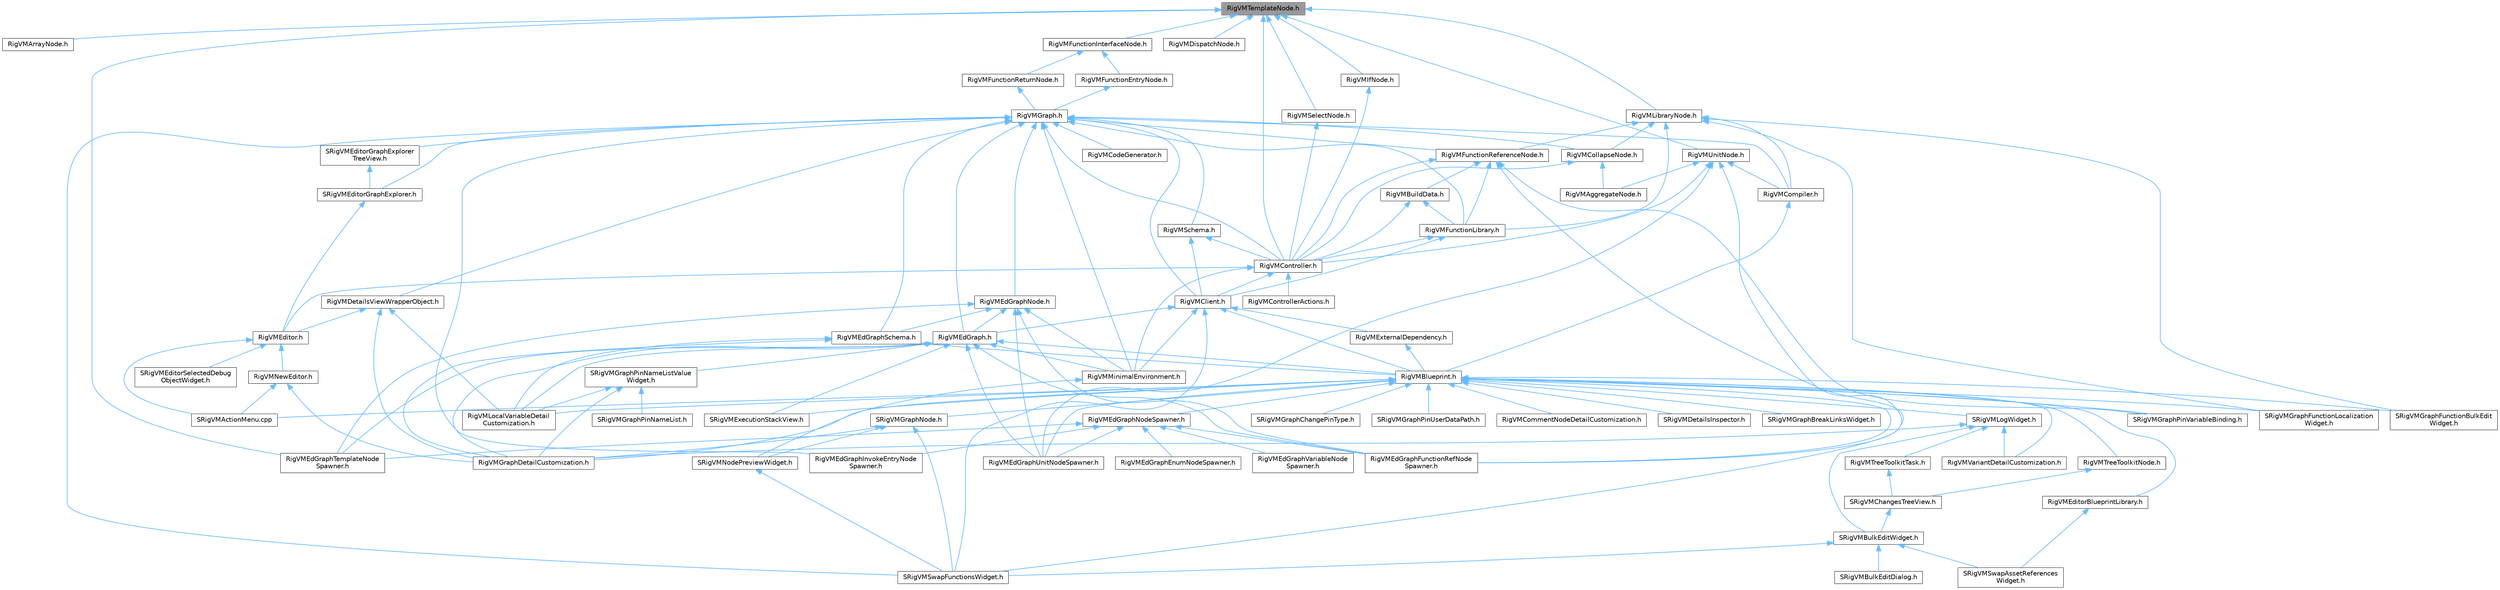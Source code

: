 digraph "RigVMTemplateNode.h"
{
 // INTERACTIVE_SVG=YES
 // LATEX_PDF_SIZE
  bgcolor="transparent";
  edge [fontname=Helvetica,fontsize=10,labelfontname=Helvetica,labelfontsize=10];
  node [fontname=Helvetica,fontsize=10,shape=box,height=0.2,width=0.4];
  Node1 [id="Node000001",label="RigVMTemplateNode.h",height=0.2,width=0.4,color="gray40", fillcolor="grey60", style="filled", fontcolor="black",tooltip=" "];
  Node1 -> Node2 [id="edge1_Node000001_Node000002",dir="back",color="steelblue1",style="solid",tooltip=" "];
  Node2 [id="Node000002",label="RigVMArrayNode.h",height=0.2,width=0.4,color="grey40", fillcolor="white", style="filled",URL="$dd/d66/RigVMArrayNode_8h.html",tooltip=" "];
  Node1 -> Node3 [id="edge2_Node000001_Node000003",dir="back",color="steelblue1",style="solid",tooltip=" "];
  Node3 [id="Node000003",label="RigVMController.h",height=0.2,width=0.4,color="grey40", fillcolor="white", style="filled",URL="$da/d1e/RigVMController_8h.html",tooltip=" "];
  Node3 -> Node4 [id="edge3_Node000003_Node000004",dir="back",color="steelblue1",style="solid",tooltip=" "];
  Node4 [id="Node000004",label="RigVMClient.h",height=0.2,width=0.4,color="grey40", fillcolor="white", style="filled",URL="$db/d93/RigVMClient_8h.html",tooltip=" "];
  Node4 -> Node5 [id="edge4_Node000004_Node000005",dir="back",color="steelblue1",style="solid",tooltip=" "];
  Node5 [id="Node000005",label="RigVMBlueprint.h",height=0.2,width=0.4,color="grey40", fillcolor="white", style="filled",URL="$df/d44/RigVMBlueprint_8h.html",tooltip=" "];
  Node5 -> Node6 [id="edge5_Node000005_Node000006",dir="back",color="steelblue1",style="solid",tooltip=" "];
  Node6 [id="Node000006",label="RigVMCommentNodeDetailCustomization.h",height=0.2,width=0.4,color="grey40", fillcolor="white", style="filled",URL="$de/ddb/RigVMCommentNodeDetailCustomization_8h.html",tooltip=" "];
  Node5 -> Node7 [id="edge6_Node000005_Node000007",dir="back",color="steelblue1",style="solid",tooltip=" "];
  Node7 [id="Node000007",label="RigVMEdGraphFunctionRefNode\lSpawner.h",height=0.2,width=0.4,color="grey40", fillcolor="white", style="filled",URL="$d3/d16/RigVMEdGraphFunctionRefNodeSpawner_8h.html",tooltip=" "];
  Node5 -> Node8 [id="edge7_Node000005_Node000008",dir="back",color="steelblue1",style="solid",tooltip=" "];
  Node8 [id="Node000008",label="RigVMEdGraphNodeSpawner.h",height=0.2,width=0.4,color="grey40", fillcolor="white", style="filled",URL="$d4/d8b/RigVMEdGraphNodeSpawner_8h.html",tooltip=" "];
  Node8 -> Node9 [id="edge8_Node000008_Node000009",dir="back",color="steelblue1",style="solid",tooltip=" "];
  Node9 [id="Node000009",label="RigVMEdGraphEnumNodeSpawner.h",height=0.2,width=0.4,color="grey40", fillcolor="white", style="filled",URL="$d3/dfd/RigVMEdGraphEnumNodeSpawner_8h.html",tooltip=" "];
  Node8 -> Node7 [id="edge9_Node000008_Node000007",dir="back",color="steelblue1",style="solid",tooltip=" "];
  Node8 -> Node10 [id="edge10_Node000008_Node000010",dir="back",color="steelblue1",style="solid",tooltip=" "];
  Node10 [id="Node000010",label="RigVMEdGraphInvokeEntryNode\lSpawner.h",height=0.2,width=0.4,color="grey40", fillcolor="white", style="filled",URL="$d9/de6/RigVMEdGraphInvokeEntryNodeSpawner_8h.html",tooltip=" "];
  Node8 -> Node11 [id="edge11_Node000008_Node000011",dir="back",color="steelblue1",style="solid",tooltip=" "];
  Node11 [id="Node000011",label="RigVMEdGraphTemplateNode\lSpawner.h",height=0.2,width=0.4,color="grey40", fillcolor="white", style="filled",URL="$d9/d6c/RigVMEdGraphTemplateNodeSpawner_8h.html",tooltip=" "];
  Node8 -> Node12 [id="edge12_Node000008_Node000012",dir="back",color="steelblue1",style="solid",tooltip=" "];
  Node12 [id="Node000012",label="RigVMEdGraphUnitNodeSpawner.h",height=0.2,width=0.4,color="grey40", fillcolor="white", style="filled",URL="$d3/d6b/RigVMEdGraphUnitNodeSpawner_8h.html",tooltip=" "];
  Node8 -> Node13 [id="edge13_Node000008_Node000013",dir="back",color="steelblue1",style="solid",tooltip=" "];
  Node13 [id="Node000013",label="RigVMEdGraphVariableNode\lSpawner.h",height=0.2,width=0.4,color="grey40", fillcolor="white", style="filled",URL="$d0/d83/RigVMEdGraphVariableNodeSpawner_8h.html",tooltip=" "];
  Node5 -> Node12 [id="edge14_Node000005_Node000012",dir="back",color="steelblue1",style="solid",tooltip=" "];
  Node5 -> Node14 [id="edge15_Node000005_Node000014",dir="back",color="steelblue1",style="solid",tooltip=" "];
  Node14 [id="Node000014",label="RigVMEditorBlueprintLibrary.h",height=0.2,width=0.4,color="grey40", fillcolor="white", style="filled",URL="$d9/d31/RigVMEditorBlueprintLibrary_8h.html",tooltip=" "];
  Node14 -> Node15 [id="edge16_Node000014_Node000015",dir="back",color="steelblue1",style="solid",tooltip=" "];
  Node15 [id="Node000015",label="SRigVMSwapAssetReferences\lWidget.h",height=0.2,width=0.4,color="grey40", fillcolor="white", style="filled",URL="$db/d3f/SRigVMSwapAssetReferencesWidget_8h.html",tooltip=" "];
  Node5 -> Node16 [id="edge17_Node000005_Node000016",dir="back",color="steelblue1",style="solid",tooltip=" "];
  Node16 [id="Node000016",label="RigVMGraphDetailCustomization.h",height=0.2,width=0.4,color="grey40", fillcolor="white", style="filled",URL="$da/d8c/RigVMGraphDetailCustomization_8h.html",tooltip=" "];
  Node5 -> Node17 [id="edge18_Node000005_Node000017",dir="back",color="steelblue1",style="solid",tooltip=" "];
  Node17 [id="Node000017",label="RigVMLocalVariableDetail\lCustomization.h",height=0.2,width=0.4,color="grey40", fillcolor="white", style="filled",URL="$de/de8/RigVMLocalVariableDetailCustomization_8h.html",tooltip=" "];
  Node5 -> Node18 [id="edge19_Node000005_Node000018",dir="back",color="steelblue1",style="solid",tooltip=" "];
  Node18 [id="Node000018",label="RigVMTreeToolkitNode.h",height=0.2,width=0.4,color="grey40", fillcolor="white", style="filled",URL="$dc/d84/RigVMTreeToolkitNode_8h.html",tooltip=" "];
  Node18 -> Node19 [id="edge20_Node000018_Node000019",dir="back",color="steelblue1",style="solid",tooltip=" "];
  Node19 [id="Node000019",label="SRigVMChangesTreeView.h",height=0.2,width=0.4,color="grey40", fillcolor="white", style="filled",URL="$dd/d83/SRigVMChangesTreeView_8h.html",tooltip=" "];
  Node19 -> Node20 [id="edge21_Node000019_Node000020",dir="back",color="steelblue1",style="solid",tooltip=" "];
  Node20 [id="Node000020",label="SRigVMBulkEditWidget.h",height=0.2,width=0.4,color="grey40", fillcolor="white", style="filled",URL="$d7/dab/SRigVMBulkEditWidget_8h.html",tooltip=" "];
  Node20 -> Node21 [id="edge22_Node000020_Node000021",dir="back",color="steelblue1",style="solid",tooltip=" "];
  Node21 [id="Node000021",label="SRigVMBulkEditDialog.h",height=0.2,width=0.4,color="grey40", fillcolor="white", style="filled",URL="$dd/d89/SRigVMBulkEditDialog_8h.html",tooltip=" "];
  Node20 -> Node15 [id="edge23_Node000020_Node000015",dir="back",color="steelblue1",style="solid",tooltip=" "];
  Node20 -> Node22 [id="edge24_Node000020_Node000022",dir="back",color="steelblue1",style="solid",tooltip=" "];
  Node22 [id="Node000022",label="SRigVMSwapFunctionsWidget.h",height=0.2,width=0.4,color="grey40", fillcolor="white", style="filled",URL="$d0/da2/SRigVMSwapFunctionsWidget_8h.html",tooltip=" "];
  Node5 -> Node23 [id="edge25_Node000005_Node000023",dir="back",color="steelblue1",style="solid",tooltip=" "];
  Node23 [id="Node000023",label="RigVMVariantDetailCustomization.h",height=0.2,width=0.4,color="grey40", fillcolor="white", style="filled",URL="$d2/db8/RigVMVariantDetailCustomization_8h.html",tooltip=" "];
  Node5 -> Node24 [id="edge26_Node000005_Node000024",dir="back",color="steelblue1",style="solid",tooltip=" "];
  Node24 [id="Node000024",label="SRigVMActionMenu.cpp",height=0.2,width=0.4,color="grey40", fillcolor="white", style="filled",URL="$dc/d4c/SRigVMActionMenu_8cpp.html",tooltip=" "];
  Node5 -> Node25 [id="edge27_Node000005_Node000025",dir="back",color="steelblue1",style="solid",tooltip=" "];
  Node25 [id="Node000025",label="SRigVMDetailsInspector.h",height=0.2,width=0.4,color="grey40", fillcolor="white", style="filled",URL="$df/dfb/SRigVMDetailsInspector_8h.html",tooltip=" "];
  Node5 -> Node26 [id="edge28_Node000005_Node000026",dir="back",color="steelblue1",style="solid",tooltip=" "];
  Node26 [id="Node000026",label="SRigVMExecutionStackView.h",height=0.2,width=0.4,color="grey40", fillcolor="white", style="filled",URL="$d9/d2b/SRigVMExecutionStackView_8h.html",tooltip=" "];
  Node5 -> Node27 [id="edge29_Node000005_Node000027",dir="back",color="steelblue1",style="solid",tooltip=" "];
  Node27 [id="Node000027",label="SRigVMGraphBreakLinksWidget.h",height=0.2,width=0.4,color="grey40", fillcolor="white", style="filled",URL="$d8/d4a/SRigVMGraphBreakLinksWidget_8h.html",tooltip=" "];
  Node5 -> Node28 [id="edge30_Node000005_Node000028",dir="back",color="steelblue1",style="solid",tooltip=" "];
  Node28 [id="Node000028",label="SRigVMGraphChangePinType.h",height=0.2,width=0.4,color="grey40", fillcolor="white", style="filled",URL="$d4/da7/SRigVMGraphChangePinType_8h.html",tooltip=" "];
  Node5 -> Node29 [id="edge31_Node000005_Node000029",dir="back",color="steelblue1",style="solid",tooltip=" "];
  Node29 [id="Node000029",label="SRigVMGraphFunctionBulkEdit\lWidget.h",height=0.2,width=0.4,color="grey40", fillcolor="white", style="filled",URL="$db/dbf/SRigVMGraphFunctionBulkEditWidget_8h.html",tooltip=" "];
  Node5 -> Node30 [id="edge32_Node000005_Node000030",dir="back",color="steelblue1",style="solid",tooltip=" "];
  Node30 [id="Node000030",label="SRigVMGraphFunctionLocalization\lWidget.h",height=0.2,width=0.4,color="grey40", fillcolor="white", style="filled",URL="$dd/d59/SRigVMGraphFunctionLocalizationWidget_8h.html",tooltip=" "];
  Node5 -> Node31 [id="edge33_Node000005_Node000031",dir="back",color="steelblue1",style="solid",tooltip=" "];
  Node31 [id="Node000031",label="SRigVMGraphNode.h",height=0.2,width=0.4,color="grey40", fillcolor="white", style="filled",URL="$d0/d1e/SRigVMGraphNode_8h.html",tooltip=" "];
  Node31 -> Node16 [id="edge34_Node000031_Node000016",dir="back",color="steelblue1",style="solid",tooltip=" "];
  Node31 -> Node32 [id="edge35_Node000031_Node000032",dir="back",color="steelblue1",style="solid",tooltip=" "];
  Node32 [id="Node000032",label="SRigVMNodePreviewWidget.h",height=0.2,width=0.4,color="grey40", fillcolor="white", style="filled",URL="$d5/d72/SRigVMNodePreviewWidget_8h.html",tooltip=" "];
  Node32 -> Node22 [id="edge36_Node000032_Node000022",dir="back",color="steelblue1",style="solid",tooltip=" "];
  Node31 -> Node22 [id="edge37_Node000031_Node000022",dir="back",color="steelblue1",style="solid",tooltip=" "];
  Node5 -> Node33 [id="edge38_Node000005_Node000033",dir="back",color="steelblue1",style="solid",tooltip=" "];
  Node33 [id="Node000033",label="SRigVMGraphPinUserDataPath.h",height=0.2,width=0.4,color="grey40", fillcolor="white", style="filled",URL="$d5/d31/SRigVMGraphPinUserDataPath_8h.html",tooltip=" "];
  Node5 -> Node34 [id="edge39_Node000005_Node000034",dir="back",color="steelblue1",style="solid",tooltip=" "];
  Node34 [id="Node000034",label="SRigVMGraphPinVariableBinding.h",height=0.2,width=0.4,color="grey40", fillcolor="white", style="filled",URL="$db/dca/SRigVMGraphPinVariableBinding_8h.html",tooltip=" "];
  Node5 -> Node35 [id="edge40_Node000005_Node000035",dir="back",color="steelblue1",style="solid",tooltip=" "];
  Node35 [id="Node000035",label="SRigVMLogWidget.h",height=0.2,width=0.4,color="grey40", fillcolor="white", style="filled",URL="$d9/dab/SRigVMLogWidget_8h.html",tooltip=" "];
  Node35 -> Node16 [id="edge41_Node000035_Node000016",dir="back",color="steelblue1",style="solid",tooltip=" "];
  Node35 -> Node36 [id="edge42_Node000035_Node000036",dir="back",color="steelblue1",style="solid",tooltip=" "];
  Node36 [id="Node000036",label="RigVMTreeToolkitTask.h",height=0.2,width=0.4,color="grey40", fillcolor="white", style="filled",URL="$d1/dd5/RigVMTreeToolkitTask_8h.html",tooltip=" "];
  Node36 -> Node19 [id="edge43_Node000036_Node000019",dir="back",color="steelblue1",style="solid",tooltip=" "];
  Node35 -> Node23 [id="edge44_Node000035_Node000023",dir="back",color="steelblue1",style="solid",tooltip=" "];
  Node35 -> Node20 [id="edge45_Node000035_Node000020",dir="back",color="steelblue1",style="solid",tooltip=" "];
  Node4 -> Node37 [id="edge46_Node000004_Node000037",dir="back",color="steelblue1",style="solid",tooltip=" "];
  Node37 [id="Node000037",label="RigVMEdGraph.h",height=0.2,width=0.4,color="grey40", fillcolor="white", style="filled",URL="$d9/d8c/RigVMEdGraph_8h.html",tooltip=" "];
  Node37 -> Node5 [id="edge47_Node000037_Node000005",dir="back",color="steelblue1",style="solid",tooltip=" "];
  Node37 -> Node7 [id="edge48_Node000037_Node000007",dir="back",color="steelblue1",style="solid",tooltip=" "];
  Node37 -> Node11 [id="edge49_Node000037_Node000011",dir="back",color="steelblue1",style="solid",tooltip=" "];
  Node37 -> Node12 [id="edge50_Node000037_Node000012",dir="back",color="steelblue1",style="solid",tooltip=" "];
  Node37 -> Node16 [id="edge51_Node000037_Node000016",dir="back",color="steelblue1",style="solid",tooltip=" "];
  Node37 -> Node17 [id="edge52_Node000037_Node000017",dir="back",color="steelblue1",style="solid",tooltip=" "];
  Node37 -> Node38 [id="edge53_Node000037_Node000038",dir="back",color="steelblue1",style="solid",tooltip=" "];
  Node38 [id="Node000038",label="RigVMMinimalEnvironment.h",height=0.2,width=0.4,color="grey40", fillcolor="white", style="filled",URL="$d4/d4a/RigVMMinimalEnvironment_8h.html",tooltip=" "];
  Node38 -> Node32 [id="edge54_Node000038_Node000032",dir="back",color="steelblue1",style="solid",tooltip=" "];
  Node37 -> Node26 [id="edge55_Node000037_Node000026",dir="back",color="steelblue1",style="solid",tooltip=" "];
  Node37 -> Node39 [id="edge56_Node000037_Node000039",dir="back",color="steelblue1",style="solid",tooltip=" "];
  Node39 [id="Node000039",label="SRigVMGraphPinNameListValue\lWidget.h",height=0.2,width=0.4,color="grey40", fillcolor="white", style="filled",URL="$dc/dac/SRigVMGraphPinNameListValueWidget_8h.html",tooltip=" "];
  Node39 -> Node16 [id="edge57_Node000039_Node000016",dir="back",color="steelblue1",style="solid",tooltip=" "];
  Node39 -> Node17 [id="edge58_Node000039_Node000017",dir="back",color="steelblue1",style="solid",tooltip=" "];
  Node39 -> Node40 [id="edge59_Node000039_Node000040",dir="back",color="steelblue1",style="solid",tooltip=" "];
  Node40 [id="Node000040",label="SRigVMGraphPinNameList.h",height=0.2,width=0.4,color="grey40", fillcolor="white", style="filled",URL="$d7/dfc/SRigVMGraphPinNameList_8h.html",tooltip=" "];
  Node4 -> Node41 [id="edge60_Node000004_Node000041",dir="back",color="steelblue1",style="solid",tooltip=" "];
  Node41 [id="Node000041",label="RigVMExternalDependency.h",height=0.2,width=0.4,color="grey40", fillcolor="white", style="filled",URL="$d2/d83/RigVMExternalDependency_8h.html",tooltip=" "];
  Node41 -> Node5 [id="edge61_Node000041_Node000005",dir="back",color="steelblue1",style="solid",tooltip=" "];
  Node4 -> Node38 [id="edge62_Node000004_Node000038",dir="back",color="steelblue1",style="solid",tooltip=" "];
  Node4 -> Node22 [id="edge63_Node000004_Node000022",dir="back",color="steelblue1",style="solid",tooltip=" "];
  Node3 -> Node42 [id="edge64_Node000003_Node000042",dir="back",color="steelblue1",style="solid",tooltip=" "];
  Node42 [id="Node000042",label="RigVMControllerActions.h",height=0.2,width=0.4,color="grey40", fillcolor="white", style="filled",URL="$d3/dc4/RigVMControllerActions_8h.html",tooltip=" "];
  Node3 -> Node43 [id="edge65_Node000003_Node000043",dir="back",color="steelblue1",style="solid",tooltip=" "];
  Node43 [id="Node000043",label="RigVMEditor.h",height=0.2,width=0.4,color="grey40", fillcolor="white", style="filled",URL="$d3/d13/RigVMEditor_8h.html",tooltip=" "];
  Node43 -> Node44 [id="edge66_Node000043_Node000044",dir="back",color="steelblue1",style="solid",tooltip=" "];
  Node44 [id="Node000044",label="RigVMNewEditor.h",height=0.2,width=0.4,color="grey40", fillcolor="white", style="filled",URL="$df/dd1/RigVMNewEditor_8h.html",tooltip=" "];
  Node44 -> Node16 [id="edge67_Node000044_Node000016",dir="back",color="steelblue1",style="solid",tooltip=" "];
  Node44 -> Node24 [id="edge68_Node000044_Node000024",dir="back",color="steelblue1",style="solid",tooltip=" "];
  Node43 -> Node24 [id="edge69_Node000043_Node000024",dir="back",color="steelblue1",style="solid",tooltip=" "];
  Node43 -> Node45 [id="edge70_Node000043_Node000045",dir="back",color="steelblue1",style="solid",tooltip=" "];
  Node45 [id="Node000045",label="SRigVMEditorSelectedDebug\lObjectWidget.h",height=0.2,width=0.4,color="grey40", fillcolor="white", style="filled",URL="$d9/dcd/SRigVMEditorSelectedDebugObjectWidget_8h.html",tooltip=" "];
  Node3 -> Node38 [id="edge71_Node000003_Node000038",dir="back",color="steelblue1",style="solid",tooltip=" "];
  Node1 -> Node46 [id="edge72_Node000001_Node000046",dir="back",color="steelblue1",style="solid",tooltip=" "];
  Node46 [id="Node000046",label="RigVMDispatchNode.h",height=0.2,width=0.4,color="grey40", fillcolor="white", style="filled",URL="$dc/d91/RigVMDispatchNode_8h.html",tooltip=" "];
  Node1 -> Node11 [id="edge73_Node000001_Node000011",dir="back",color="steelblue1",style="solid",tooltip=" "];
  Node1 -> Node47 [id="edge74_Node000001_Node000047",dir="back",color="steelblue1",style="solid",tooltip=" "];
  Node47 [id="Node000047",label="RigVMFunctionInterfaceNode.h",height=0.2,width=0.4,color="grey40", fillcolor="white", style="filled",URL="$dd/d44/RigVMFunctionInterfaceNode_8h.html",tooltip=" "];
  Node47 -> Node48 [id="edge75_Node000047_Node000048",dir="back",color="steelblue1",style="solid",tooltip=" "];
  Node48 [id="Node000048",label="RigVMFunctionEntryNode.h",height=0.2,width=0.4,color="grey40", fillcolor="white", style="filled",URL="$d1/de8/RigVMFunctionEntryNode_8h.html",tooltip=" "];
  Node48 -> Node49 [id="edge76_Node000048_Node000049",dir="back",color="steelblue1",style="solid",tooltip=" "];
  Node49 [id="Node000049",label="RigVMGraph.h",height=0.2,width=0.4,color="grey40", fillcolor="white", style="filled",URL="$d7/dfd/RigVMGraph_8h.html",tooltip=" "];
  Node49 -> Node4 [id="edge77_Node000049_Node000004",dir="back",color="steelblue1",style="solid",tooltip=" "];
  Node49 -> Node50 [id="edge78_Node000049_Node000050",dir="back",color="steelblue1",style="solid",tooltip=" "];
  Node50 [id="Node000050",label="RigVMCodeGenerator.h",height=0.2,width=0.4,color="grey40", fillcolor="white", style="filled",URL="$d4/d2b/RigVMCodeGenerator_8h.html",tooltip=" "];
  Node49 -> Node51 [id="edge79_Node000049_Node000051",dir="back",color="steelblue1",style="solid",tooltip=" "];
  Node51 [id="Node000051",label="RigVMCollapseNode.h",height=0.2,width=0.4,color="grey40", fillcolor="white", style="filled",URL="$d1/d95/RigVMCollapseNode_8h.html",tooltip=" "];
  Node51 -> Node52 [id="edge80_Node000051_Node000052",dir="back",color="steelblue1",style="solid",tooltip=" "];
  Node52 [id="Node000052",label="RigVMAggregateNode.h",height=0.2,width=0.4,color="grey40", fillcolor="white", style="filled",URL="$d7/d89/RigVMAggregateNode_8h.html",tooltip=" "];
  Node51 -> Node3 [id="edge81_Node000051_Node000003",dir="back",color="steelblue1",style="solid",tooltip=" "];
  Node49 -> Node53 [id="edge82_Node000049_Node000053",dir="back",color="steelblue1",style="solid",tooltip=" "];
  Node53 [id="Node000053",label="RigVMCompiler.h",height=0.2,width=0.4,color="grey40", fillcolor="white", style="filled",URL="$d7/d63/RigVMCompiler_8h.html",tooltip=" "];
  Node53 -> Node5 [id="edge83_Node000053_Node000005",dir="back",color="steelblue1",style="solid",tooltip=" "];
  Node49 -> Node3 [id="edge84_Node000049_Node000003",dir="back",color="steelblue1",style="solid",tooltip=" "];
  Node49 -> Node54 [id="edge85_Node000049_Node000054",dir="back",color="steelblue1",style="solid",tooltip=" "];
  Node54 [id="Node000054",label="RigVMDetailsViewWrapperObject.h",height=0.2,width=0.4,color="grey40", fillcolor="white", style="filled",URL="$dd/d41/RigVMDetailsViewWrapperObject_8h.html",tooltip=" "];
  Node54 -> Node43 [id="edge86_Node000054_Node000043",dir="back",color="steelblue1",style="solid",tooltip=" "];
  Node54 -> Node16 [id="edge87_Node000054_Node000016",dir="back",color="steelblue1",style="solid",tooltip=" "];
  Node54 -> Node17 [id="edge88_Node000054_Node000017",dir="back",color="steelblue1",style="solid",tooltip=" "];
  Node49 -> Node37 [id="edge89_Node000049_Node000037",dir="back",color="steelblue1",style="solid",tooltip=" "];
  Node49 -> Node10 [id="edge90_Node000049_Node000010",dir="back",color="steelblue1",style="solid",tooltip=" "];
  Node49 -> Node55 [id="edge91_Node000049_Node000055",dir="back",color="steelblue1",style="solid",tooltip=" "];
  Node55 [id="Node000055",label="RigVMEdGraphNode.h",height=0.2,width=0.4,color="grey40", fillcolor="white", style="filled",URL="$d8/dcd/RigVMEdGraphNode_8h.html",tooltip=" "];
  Node55 -> Node37 [id="edge92_Node000055_Node000037",dir="back",color="steelblue1",style="solid",tooltip=" "];
  Node55 -> Node7 [id="edge93_Node000055_Node000007",dir="back",color="steelblue1",style="solid",tooltip=" "];
  Node55 -> Node56 [id="edge94_Node000055_Node000056",dir="back",color="steelblue1",style="solid",tooltip=" "];
  Node56 [id="Node000056",label="RigVMEdGraphSchema.h",height=0.2,width=0.4,color="grey40", fillcolor="white", style="filled",URL="$dc/de3/RigVMEdGraphSchema_8h.html",tooltip=" "];
  Node56 -> Node5 [id="edge95_Node000056_Node000005",dir="back",color="steelblue1",style="solid",tooltip=" "];
  Node56 -> Node16 [id="edge96_Node000056_Node000016",dir="back",color="steelblue1",style="solid",tooltip=" "];
  Node56 -> Node17 [id="edge97_Node000056_Node000017",dir="back",color="steelblue1",style="solid",tooltip=" "];
  Node55 -> Node11 [id="edge98_Node000055_Node000011",dir="back",color="steelblue1",style="solid",tooltip=" "];
  Node55 -> Node12 [id="edge99_Node000055_Node000012",dir="back",color="steelblue1",style="solid",tooltip=" "];
  Node55 -> Node38 [id="edge100_Node000055_Node000038",dir="back",color="steelblue1",style="solid",tooltip=" "];
  Node49 -> Node56 [id="edge101_Node000049_Node000056",dir="back",color="steelblue1",style="solid",tooltip=" "];
  Node49 -> Node57 [id="edge102_Node000049_Node000057",dir="back",color="steelblue1",style="solid",tooltip=" "];
  Node57 [id="Node000057",label="RigVMFunctionLibrary.h",height=0.2,width=0.4,color="grey40", fillcolor="white", style="filled",URL="$da/d39/RigVMFunctionLibrary_8h.html",tooltip=" "];
  Node57 -> Node4 [id="edge103_Node000057_Node000004",dir="back",color="steelblue1",style="solid",tooltip=" "];
  Node57 -> Node3 [id="edge104_Node000057_Node000003",dir="back",color="steelblue1",style="solid",tooltip=" "];
  Node49 -> Node58 [id="edge105_Node000049_Node000058",dir="back",color="steelblue1",style="solid",tooltip=" "];
  Node58 [id="Node000058",label="RigVMFunctionReferenceNode.h",height=0.2,width=0.4,color="grey40", fillcolor="white", style="filled",URL="$d8/dae/RigVMFunctionReferenceNode_8h.html",tooltip=" "];
  Node58 -> Node59 [id="edge106_Node000058_Node000059",dir="back",color="steelblue1",style="solid",tooltip=" "];
  Node59 [id="Node000059",label="RigVMBuildData.h",height=0.2,width=0.4,color="grey40", fillcolor="white", style="filled",URL="$df/d5a/RigVMBuildData_8h.html",tooltip=" "];
  Node59 -> Node3 [id="edge107_Node000059_Node000003",dir="back",color="steelblue1",style="solid",tooltip=" "];
  Node59 -> Node57 [id="edge108_Node000059_Node000057",dir="back",color="steelblue1",style="solid",tooltip=" "];
  Node58 -> Node3 [id="edge109_Node000058_Node000003",dir="back",color="steelblue1",style="solid",tooltip=" "];
  Node58 -> Node57 [id="edge110_Node000058_Node000057",dir="back",color="steelblue1",style="solid",tooltip=" "];
  Node58 -> Node34 [id="edge111_Node000058_Node000034",dir="back",color="steelblue1",style="solid",tooltip=" "];
  Node58 -> Node22 [id="edge112_Node000058_Node000022",dir="back",color="steelblue1",style="solid",tooltip=" "];
  Node49 -> Node38 [id="edge113_Node000049_Node000038",dir="back",color="steelblue1",style="solid",tooltip=" "];
  Node49 -> Node60 [id="edge114_Node000049_Node000060",dir="back",color="steelblue1",style="solid",tooltip=" "];
  Node60 [id="Node000060",label="RigVMSchema.h",height=0.2,width=0.4,color="grey40", fillcolor="white", style="filled",URL="$d7/dc2/RigVMSchema_8h.html",tooltip=" "];
  Node60 -> Node4 [id="edge115_Node000060_Node000004",dir="back",color="steelblue1",style="solid",tooltip=" "];
  Node60 -> Node3 [id="edge116_Node000060_Node000003",dir="back",color="steelblue1",style="solid",tooltip=" "];
  Node49 -> Node61 [id="edge117_Node000049_Node000061",dir="back",color="steelblue1",style="solid",tooltip=" "];
  Node61 [id="Node000061",label="SRigVMEditorGraphExplorer.h",height=0.2,width=0.4,color="grey40", fillcolor="white", style="filled",URL="$db/d11/SRigVMEditorGraphExplorer_8h.html",tooltip=" "];
  Node61 -> Node43 [id="edge118_Node000061_Node000043",dir="back",color="steelblue1",style="solid",tooltip=" "];
  Node49 -> Node62 [id="edge119_Node000049_Node000062",dir="back",color="steelblue1",style="solid",tooltip=" "];
  Node62 [id="Node000062",label="SRigVMEditorGraphExplorer\lTreeView.h",height=0.2,width=0.4,color="grey40", fillcolor="white", style="filled",URL="$d8/d43/SRigVMEditorGraphExplorerTreeView_8h.html",tooltip=" "];
  Node62 -> Node61 [id="edge120_Node000062_Node000061",dir="back",color="steelblue1",style="solid",tooltip=" "];
  Node49 -> Node22 [id="edge121_Node000049_Node000022",dir="back",color="steelblue1",style="solid",tooltip=" "];
  Node47 -> Node63 [id="edge122_Node000047_Node000063",dir="back",color="steelblue1",style="solid",tooltip=" "];
  Node63 [id="Node000063",label="RigVMFunctionReturnNode.h",height=0.2,width=0.4,color="grey40", fillcolor="white", style="filled",URL="$d6/dc6/RigVMFunctionReturnNode_8h.html",tooltip=" "];
  Node63 -> Node49 [id="edge123_Node000063_Node000049",dir="back",color="steelblue1",style="solid",tooltip=" "];
  Node1 -> Node64 [id="edge124_Node000001_Node000064",dir="back",color="steelblue1",style="solid",tooltip=" "];
  Node64 [id="Node000064",label="RigVMIfNode.h",height=0.2,width=0.4,color="grey40", fillcolor="white", style="filled",URL="$d6/d0c/RigVMIfNode_8h.html",tooltip=" "];
  Node64 -> Node3 [id="edge125_Node000064_Node000003",dir="back",color="steelblue1",style="solid",tooltip=" "];
  Node1 -> Node65 [id="edge126_Node000001_Node000065",dir="back",color="steelblue1",style="solid",tooltip=" "];
  Node65 [id="Node000065",label="RigVMLibraryNode.h",height=0.2,width=0.4,color="grey40", fillcolor="white", style="filled",URL="$d5/dfd/RigVMLibraryNode_8h.html",tooltip=" "];
  Node65 -> Node51 [id="edge127_Node000065_Node000051",dir="back",color="steelblue1",style="solid",tooltip=" "];
  Node65 -> Node53 [id="edge128_Node000065_Node000053",dir="back",color="steelblue1",style="solid",tooltip=" "];
  Node65 -> Node57 [id="edge129_Node000065_Node000057",dir="back",color="steelblue1",style="solid",tooltip=" "];
  Node65 -> Node58 [id="edge130_Node000065_Node000058",dir="back",color="steelblue1",style="solid",tooltip=" "];
  Node65 -> Node29 [id="edge131_Node000065_Node000029",dir="back",color="steelblue1",style="solid",tooltip=" "];
  Node65 -> Node30 [id="edge132_Node000065_Node000030",dir="back",color="steelblue1",style="solid",tooltip=" "];
  Node1 -> Node66 [id="edge133_Node000001_Node000066",dir="back",color="steelblue1",style="solid",tooltip=" "];
  Node66 [id="Node000066",label="RigVMSelectNode.h",height=0.2,width=0.4,color="grey40", fillcolor="white", style="filled",URL="$d0/db0/RigVMSelectNode_8h.html",tooltip=" "];
  Node66 -> Node3 [id="edge134_Node000066_Node000003",dir="back",color="steelblue1",style="solid",tooltip=" "];
  Node1 -> Node67 [id="edge135_Node000001_Node000067",dir="back",color="steelblue1",style="solid",tooltip=" "];
  Node67 [id="Node000067",label="RigVMUnitNode.h",height=0.2,width=0.4,color="grey40", fillcolor="white", style="filled",URL="$d1/dbc/RigVMUnitNode_8h.html",tooltip=" "];
  Node67 -> Node52 [id="edge136_Node000067_Node000052",dir="back",color="steelblue1",style="solid",tooltip=" "];
  Node67 -> Node53 [id="edge137_Node000067_Node000053",dir="back",color="steelblue1",style="solid",tooltip=" "];
  Node67 -> Node3 [id="edge138_Node000067_Node000003",dir="back",color="steelblue1",style="solid",tooltip=" "];
  Node67 -> Node7 [id="edge139_Node000067_Node000007",dir="back",color="steelblue1",style="solid",tooltip=" "];
  Node67 -> Node12 [id="edge140_Node000067_Node000012",dir="back",color="steelblue1",style="solid",tooltip=" "];
}
